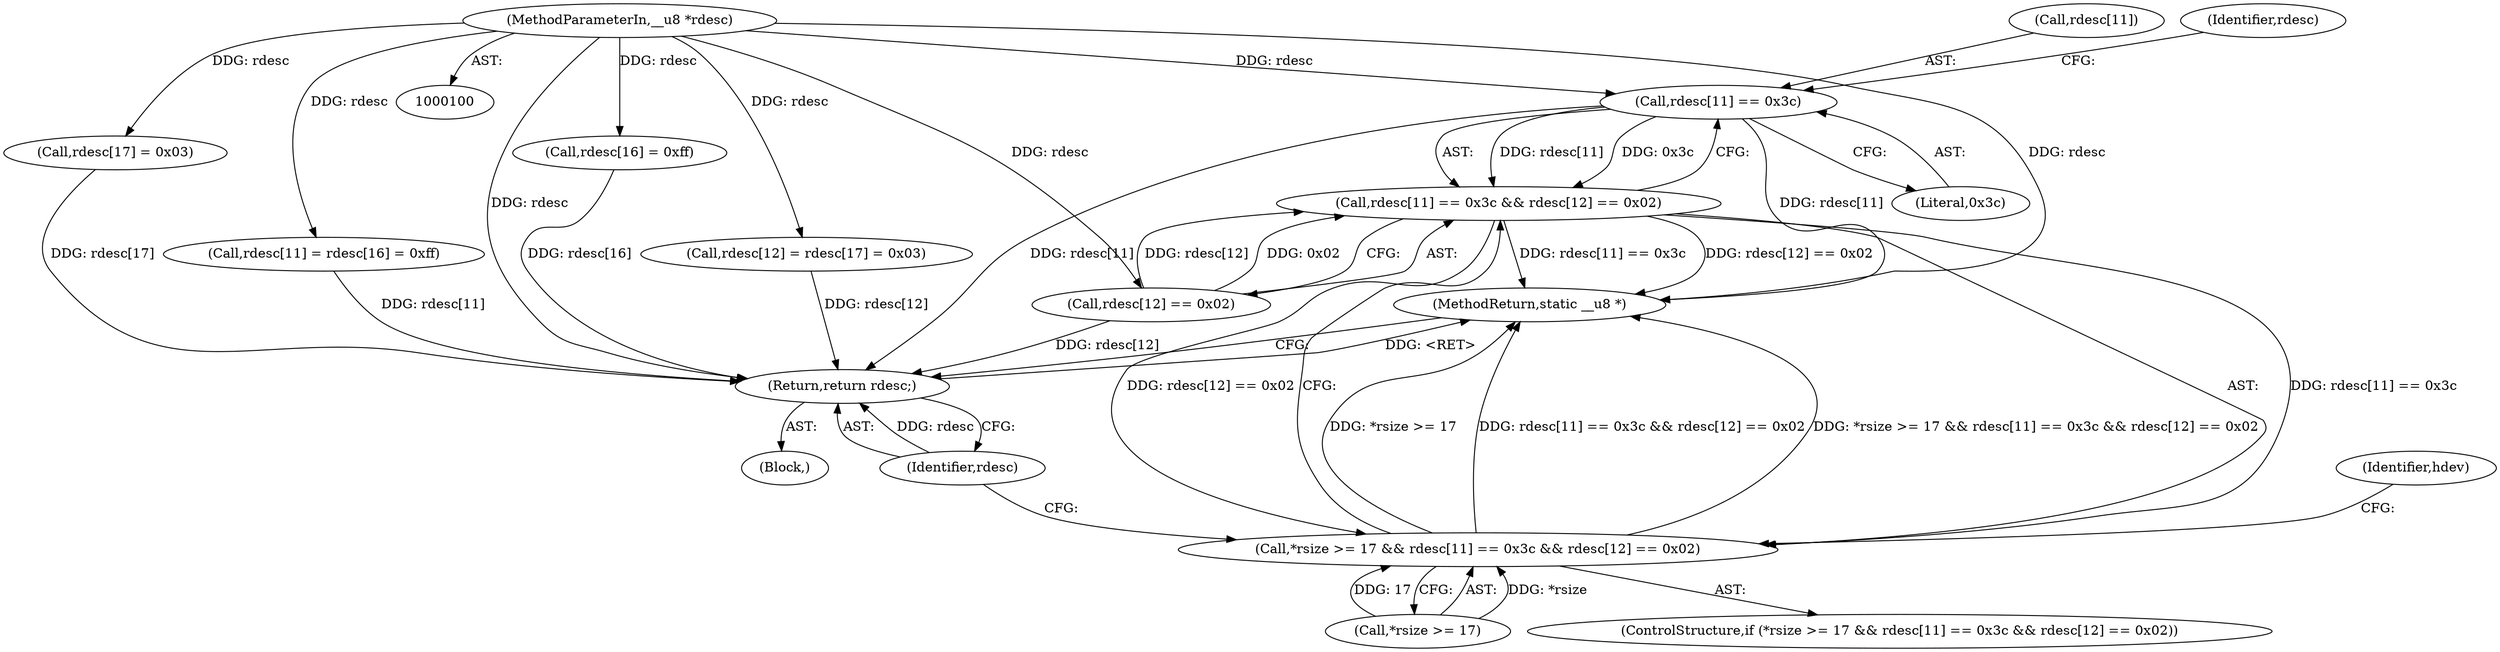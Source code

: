 digraph "0_linux_4ab25786c87eb20857bbb715c3ae34ec8fd6a214@array" {
"1000112" [label="(Call,rdesc[11] == 0x3c)"];
"1000102" [label="(MethodParameterIn,__u8 *rdesc)"];
"1000111" [label="(Call,rdesc[11] == 0x3c && rdesc[12] == 0x02)"];
"1000106" [label="(Call,*rsize >= 17 && rdesc[11] == 0x3c && rdesc[12] == 0x02)"];
"1000144" [label="(Return,return rdesc;)"];
"1000102" [label="(MethodParameterIn,__u8 *rdesc)"];
"1000113" [label="(Call,rdesc[11])"];
"1000116" [label="(Literal,0x3c)"];
"1000144" [label="(Return,return rdesc;)"];
"1000130" [label="(Call,rdesc[16] = 0xff)"];
"1000124" [label="(Identifier,hdev)"];
"1000117" [label="(Call,rdesc[12] == 0x02)"];
"1000119" [label="(Identifier,rdesc)"];
"1000135" [label="(Call,rdesc[12] = rdesc[17] = 0x03)"];
"1000107" [label="(Call,*rsize >= 17)"];
"1000146" [label="(MethodReturn,static __u8 *)"];
"1000106" [label="(Call,*rsize >= 17 && rdesc[11] == 0x3c && rdesc[12] == 0x02)"];
"1000112" [label="(Call,rdesc[11] == 0x3c)"];
"1000111" [label="(Call,rdesc[11] == 0x3c && rdesc[12] == 0x02)"];
"1000105" [label="(ControlStructure,if (*rsize >= 17 && rdesc[11] == 0x3c && rdesc[12] == 0x02))"];
"1000139" [label="(Call,rdesc[17] = 0x03)"];
"1000104" [label="(Block,)"];
"1000145" [label="(Identifier,rdesc)"];
"1000126" [label="(Call,rdesc[11] = rdesc[16] = 0xff)"];
"1000112" -> "1000111"  [label="AST: "];
"1000112" -> "1000116"  [label="CFG: "];
"1000113" -> "1000112"  [label="AST: "];
"1000116" -> "1000112"  [label="AST: "];
"1000119" -> "1000112"  [label="CFG: "];
"1000111" -> "1000112"  [label="CFG: "];
"1000112" -> "1000146"  [label="DDG: rdesc[11]"];
"1000112" -> "1000111"  [label="DDG: rdesc[11]"];
"1000112" -> "1000111"  [label="DDG: 0x3c"];
"1000102" -> "1000112"  [label="DDG: rdesc"];
"1000112" -> "1000144"  [label="DDG: rdesc[11]"];
"1000102" -> "1000100"  [label="AST: "];
"1000102" -> "1000146"  [label="DDG: rdesc"];
"1000102" -> "1000117"  [label="DDG: rdesc"];
"1000102" -> "1000126"  [label="DDG: rdesc"];
"1000102" -> "1000130"  [label="DDG: rdesc"];
"1000102" -> "1000135"  [label="DDG: rdesc"];
"1000102" -> "1000139"  [label="DDG: rdesc"];
"1000102" -> "1000144"  [label="DDG: rdesc"];
"1000111" -> "1000106"  [label="AST: "];
"1000111" -> "1000117"  [label="CFG: "];
"1000117" -> "1000111"  [label="AST: "];
"1000106" -> "1000111"  [label="CFG: "];
"1000111" -> "1000146"  [label="DDG: rdesc[12] == 0x02"];
"1000111" -> "1000146"  [label="DDG: rdesc[11] == 0x3c"];
"1000111" -> "1000106"  [label="DDG: rdesc[11] == 0x3c"];
"1000111" -> "1000106"  [label="DDG: rdesc[12] == 0x02"];
"1000117" -> "1000111"  [label="DDG: rdesc[12]"];
"1000117" -> "1000111"  [label="DDG: 0x02"];
"1000106" -> "1000105"  [label="AST: "];
"1000106" -> "1000107"  [label="CFG: "];
"1000107" -> "1000106"  [label="AST: "];
"1000124" -> "1000106"  [label="CFG: "];
"1000145" -> "1000106"  [label="CFG: "];
"1000106" -> "1000146"  [label="DDG: *rsize >= 17"];
"1000106" -> "1000146"  [label="DDG: rdesc[11] == 0x3c && rdesc[12] == 0x02"];
"1000106" -> "1000146"  [label="DDG: *rsize >= 17 && rdesc[11] == 0x3c && rdesc[12] == 0x02"];
"1000107" -> "1000106"  [label="DDG: *rsize"];
"1000107" -> "1000106"  [label="DDG: 17"];
"1000144" -> "1000104"  [label="AST: "];
"1000144" -> "1000145"  [label="CFG: "];
"1000145" -> "1000144"  [label="AST: "];
"1000146" -> "1000144"  [label="CFG: "];
"1000144" -> "1000146"  [label="DDG: <RET>"];
"1000145" -> "1000144"  [label="DDG: rdesc"];
"1000139" -> "1000144"  [label="DDG: rdesc[17]"];
"1000126" -> "1000144"  [label="DDG: rdesc[11]"];
"1000117" -> "1000144"  [label="DDG: rdesc[12]"];
"1000135" -> "1000144"  [label="DDG: rdesc[12]"];
"1000130" -> "1000144"  [label="DDG: rdesc[16]"];
}
